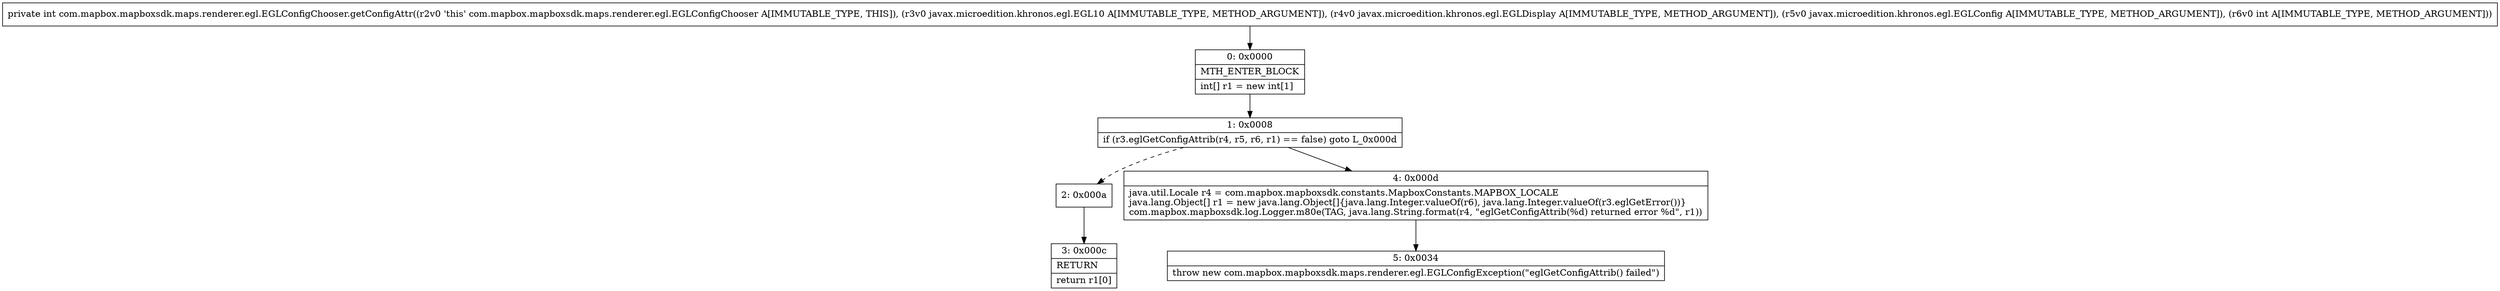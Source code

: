 digraph "CFG forcom.mapbox.mapboxsdk.maps.renderer.egl.EGLConfigChooser.getConfigAttr(Ljavax\/microedition\/khronos\/egl\/EGL10;Ljavax\/microedition\/khronos\/egl\/EGLDisplay;Ljavax\/microedition\/khronos\/egl\/EGLConfig;I)I" {
Node_0 [shape=record,label="{0\:\ 0x0000|MTH_ENTER_BLOCK\l|int[] r1 = new int[1]\l}"];
Node_1 [shape=record,label="{1\:\ 0x0008|if (r3.eglGetConfigAttrib(r4, r5, r6, r1) == false) goto L_0x000d\l}"];
Node_2 [shape=record,label="{2\:\ 0x000a}"];
Node_3 [shape=record,label="{3\:\ 0x000c|RETURN\l|return r1[0]\l}"];
Node_4 [shape=record,label="{4\:\ 0x000d|java.util.Locale r4 = com.mapbox.mapboxsdk.constants.MapboxConstants.MAPBOX_LOCALE\ljava.lang.Object[] r1 = new java.lang.Object[]\{java.lang.Integer.valueOf(r6), java.lang.Integer.valueOf(r3.eglGetError())\}\lcom.mapbox.mapboxsdk.log.Logger.m80e(TAG, java.lang.String.format(r4, \"eglGetConfigAttrib(%d) returned error %d\", r1))\l}"];
Node_5 [shape=record,label="{5\:\ 0x0034|throw new com.mapbox.mapboxsdk.maps.renderer.egl.EGLConfigException(\"eglGetConfigAttrib() failed\")\l}"];
MethodNode[shape=record,label="{private int com.mapbox.mapboxsdk.maps.renderer.egl.EGLConfigChooser.getConfigAttr((r2v0 'this' com.mapbox.mapboxsdk.maps.renderer.egl.EGLConfigChooser A[IMMUTABLE_TYPE, THIS]), (r3v0 javax.microedition.khronos.egl.EGL10 A[IMMUTABLE_TYPE, METHOD_ARGUMENT]), (r4v0 javax.microedition.khronos.egl.EGLDisplay A[IMMUTABLE_TYPE, METHOD_ARGUMENT]), (r5v0 javax.microedition.khronos.egl.EGLConfig A[IMMUTABLE_TYPE, METHOD_ARGUMENT]), (r6v0 int A[IMMUTABLE_TYPE, METHOD_ARGUMENT])) }"];
MethodNode -> Node_0;
Node_0 -> Node_1;
Node_1 -> Node_2[style=dashed];
Node_1 -> Node_4;
Node_2 -> Node_3;
Node_4 -> Node_5;
}

